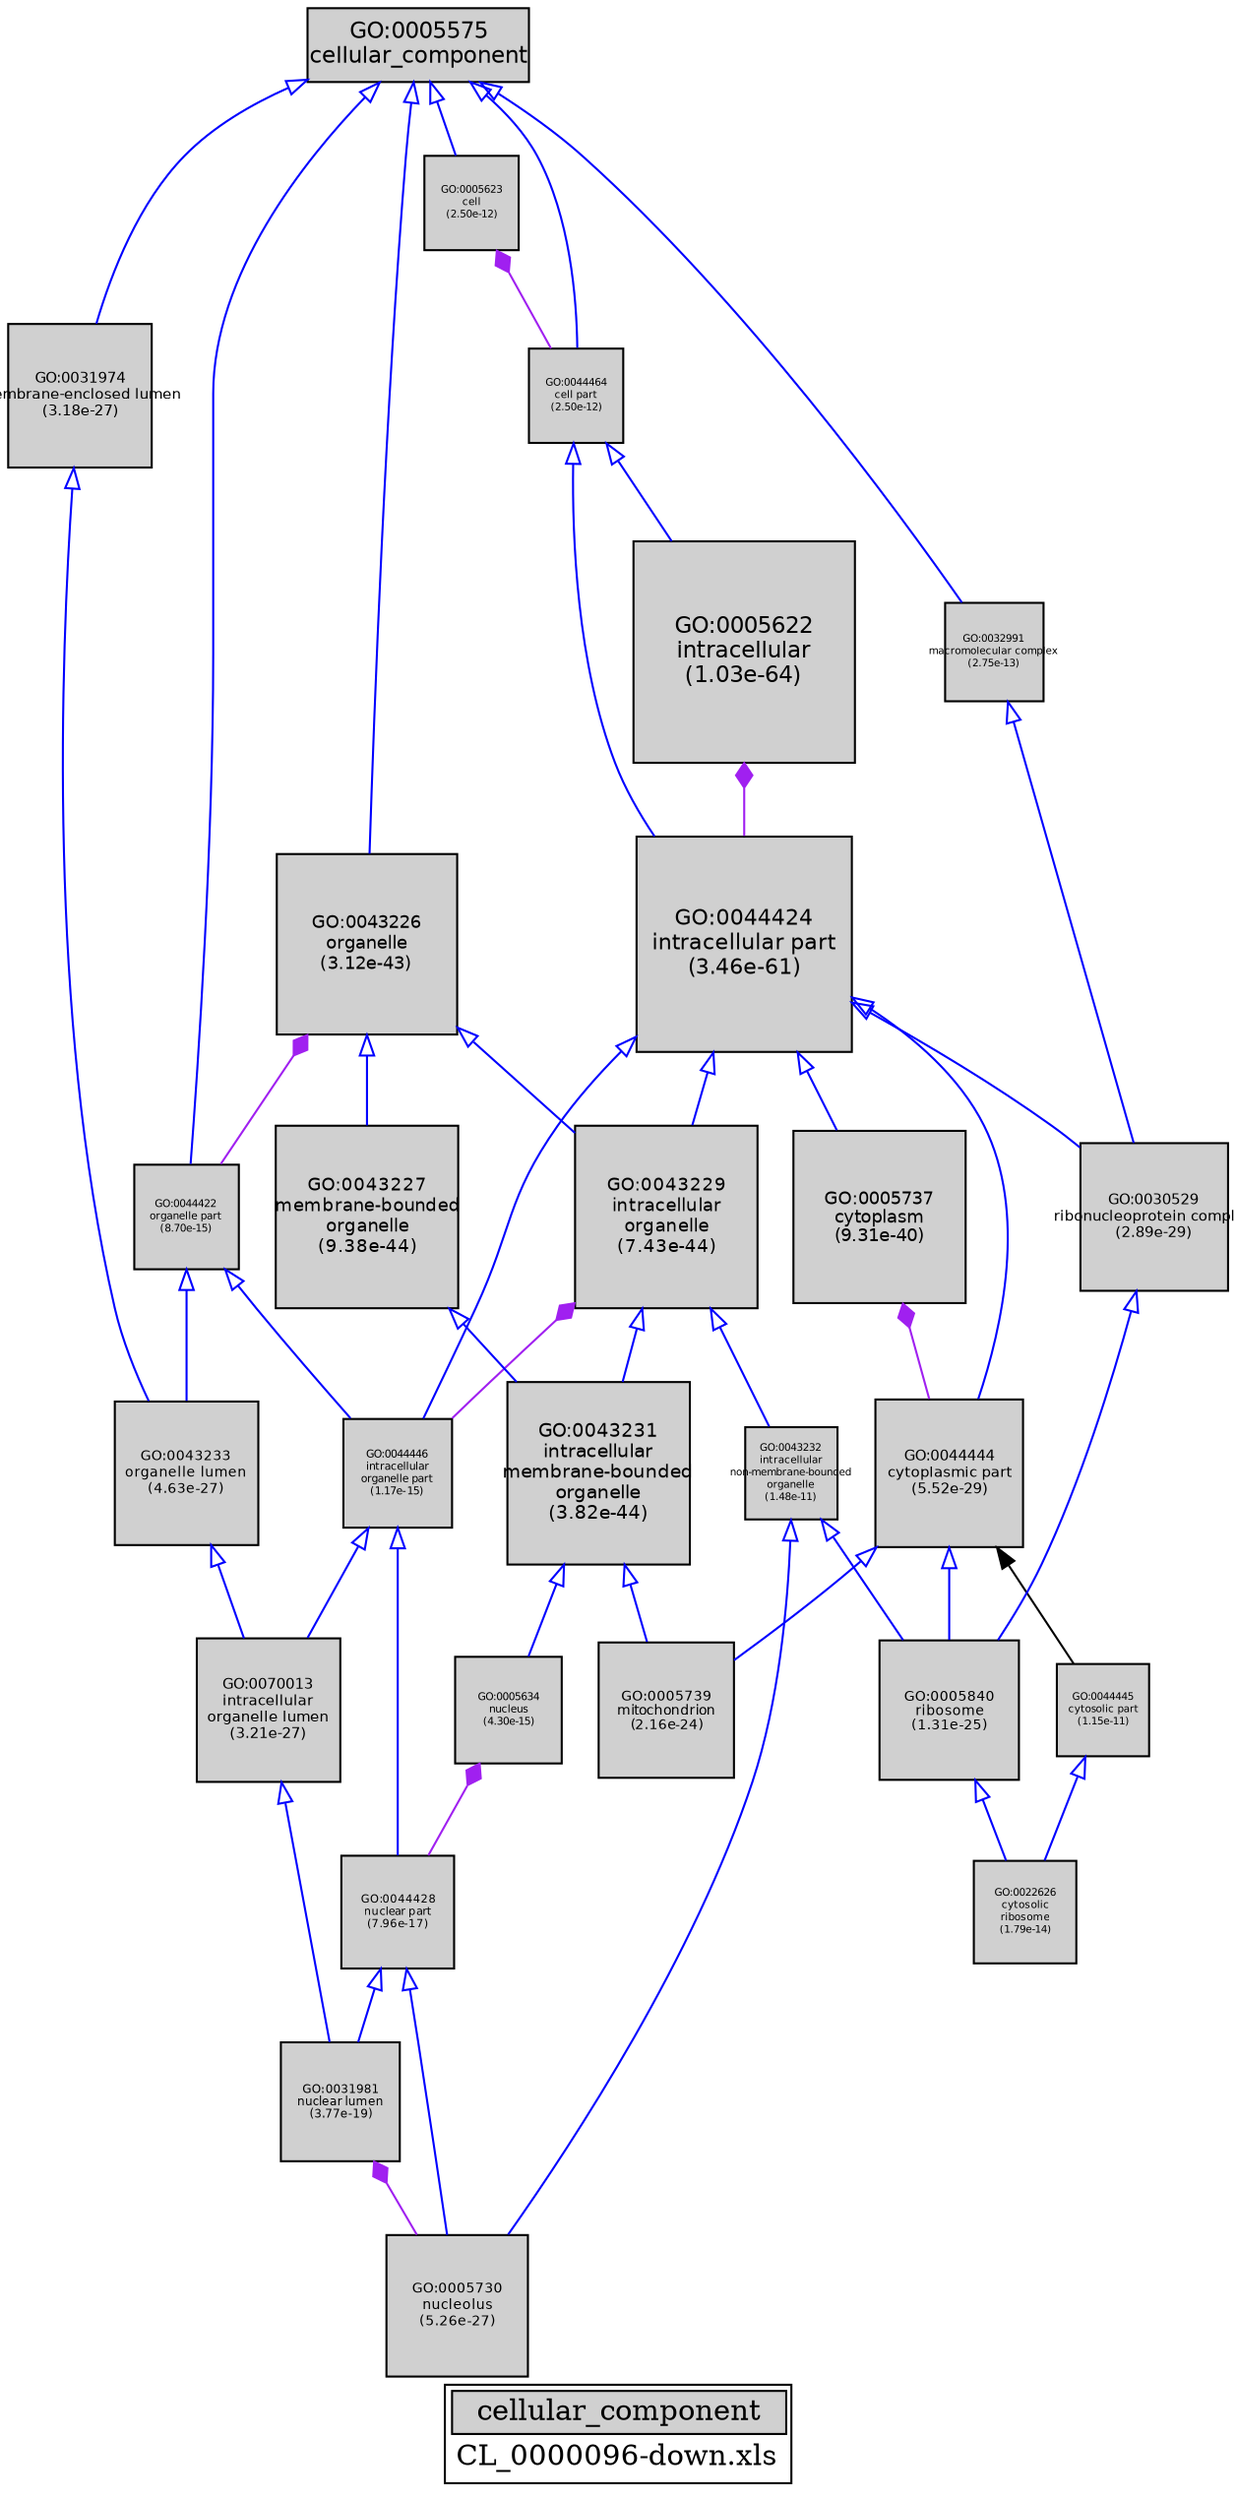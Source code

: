 digraph "cellular_component" {
graph [ bgcolor = "#FFFFFF", label = <<TABLE COLOR="black" BGCOLOR="white"><TR><TD COLSPAN="2" BGCOLOR="#D0D0D0"><FONT COLOR="black">cellular_component</FONT></TD></TR><TR><TD BORDER="0">CL_0000096-down.xls</TD></TR></TABLE>> ];
node [ fontname = "Helvetica" ];

subgraph "nodes" {

node [ style = "filled", fixedsize = "true", width = 1, shape = "box", fontsize = 9, fillcolor = "#D0D0D0", fontcolor = "black", color = "black" ];

"GO:0031974" [ URL = "#GO:0031974", label = <<TABLE BORDER="0"><TR><TD>GO:0031974<BR/>membrane-enclosed lumen<BR/>(3.18e-27)</TD></TR></TABLE>>, width = 0.968281043445, shape = "box", fontsize = 6.9716235128, height = 0.968281043445 ];
"GO:0044424" [ URL = "#GO:0044424", label = <<TABLE BORDER="0"><TR><TD>GO:0044424<BR/>intracellular part<BR/>(3.46e-61)</TD></TR></TABLE>>, width = 1.45825982619, shape = "box", fontsize = 10.4994707486, height = 1.45825982619 ];
"GO:0032991" [ URL = "#GO:0032991", label = <<TABLE BORDER="0"><TR><TD>GO:0032991<BR/>macromolecular complex<BR/>(2.75e-13)</TD></TR></TABLE>>, width = 0.670588464096, shape = "box", fontsize = 5.0, height = 0.670588464096 ];
"GO:0005634" [ URL = "#GO:0005634", label = <<TABLE BORDER="0"><TR><TD>GO:0005634<BR/>nucleus<BR/>(4.30e-15)</TD></TR></TABLE>>, width = 0.716173986692, shape = "box", fontsize = 5.15645270418, height = 0.716173986692 ];
"GO:0005623" [ URL = "#GO:0005623", label = <<TABLE BORDER="0"><TR><TD>GO:0005623<BR/>cell<BR/>(2.50e-12)</TD></TR></TABLE>>, width = 0.645099736496, shape = "box", fontsize = 5.0, height = 0.645099736496 ];
"GO:0043231" [ URL = "#GO:0043231", label = <<TABLE BORDER="0"><TR><TD>GO:0043231<BR/>intracellular<BR/>membrane-bounded<BR/>organelle<BR/>(3.82e-44)</TD></TR></TABLE>>, width = 1.23688853627, shape = "box", fontsize = 8.90559746115, height = 1.23688853627 ];
"GO:0022626" [ URL = "#GO:0022626", label = <<TABLE BORDER="0"><TR><TD>GO:0022626<BR/>cytosolic<BR/>ribosome<BR/>(1.79e-14)</TD></TR></TABLE>>, width = 0.700911385402, shape = "box", fontsize = 5.04656197489, height = 0.700911385402 ];
"GO:0044464" [ URL = "#GO:0044464", label = <<TABLE BORDER="0"><TR><TD>GO:0044464<BR/>cell part<BR/>(2.50e-12)</TD></TR></TABLE>>, width = 0.645099736496, shape = "box", fontsize = 5.0, height = 0.645099736496 ];
"GO:0005575" [ URL = "#GO:0005575", label = <<TABLE BORDER="0"><TR><TD>GO:0005575<BR/>cellular_component</TD></TR></TABLE>>, width = 1.5, shape = "box", fontsize = 10.8 ];
"GO:0031981" [ URL = "#GO:0031981", label = <<TABLE BORDER="0"><TR><TD>GO:0031981<BR/>nuclear lumen<BR/>(3.77e-19)</TD></TR></TABLE>>, width = 0.809287505354, shape = "box", fontsize = 5.82687003855, height = 0.809287505354 ];
"GO:0005840" [ URL = "#GO:0005840", label = <<TABLE BORDER="0"><TR><TD>GO:0005840<BR/>ribosome<BR/>(1.31e-25)</TD></TR></TABLE>>, width = 0.938668008414, shape = "box", fontsize = 6.75840966058, height = 0.938668008414 ];
"GO:0005730" [ URL = "#GO:0005730", label = <<TABLE BORDER="0"><TR><TD>GO:0005730<BR/>nucleolus<BR/>(5.26e-27)</TD></TR></TABLE>>, width = 0.964324866043, shape = "box", fontsize = 6.94313903551, height = 0.964324866043 ];
"GO:0005737" [ URL = "#GO:0005737", label = <<TABLE BORDER="0"><TR><TD>GO:0005737<BR/>cytoplasm<BR/>(9.31e-40)</TD></TR></TABLE>>, width = 1.17317474193, shape = "box", fontsize = 8.44685814186, height = 1.17317474193 ];
"GO:0043229" [ URL = "#GO:0043229", label = <<TABLE BORDER="0"><TR><TD>GO:0043229<BR/>intracellular<BR/>organelle<BR/>(7.43e-44)</TD></TR></TABLE>>, width = 1.23279992225, shape = "box", fontsize = 8.87615944019, height = 1.23279992225 ];
"GO:0044444" [ URL = "#GO:0044444", label = <<TABLE BORDER="0"><TR><TD>GO:0044444<BR/>cytoplasmic part<BR/>(5.52e-29)</TD></TR></TABLE>>, width = 0.999612025996, shape = "box", fontsize = 7.19720658717, height = 0.999612025996 ];
"GO:0030529" [ URL = "#GO:0030529", label = <<TABLE BORDER="0"><TR><TD>GO:0030529<BR/>ribonucleoprotein complex<BR/>(2.89e-29)</TD></TR></TABLE>>, width = 1.00451993123, shape = "box", fontsize = 7.23254350486, height = 1.00451993123 ];
"GO:0005622" [ URL = "#GO:0005622", label = <<TABLE BORDER="0"><TR><TD>GO:0005622<BR/>intracellular<BR/>(1.03e-64)</TD></TR></TABLE>>, width = 1.5, shape = "box", fontsize = 10.8, height = 1.5 ];
"GO:0043233" [ URL = "#GO:0043233", label = <<TABLE BORDER="0"><TR><TD>GO:0043233<BR/>organelle lumen<BR/>(4.63e-27)</TD></TR></TABLE>>, width = 0.965344096915, shape = "box", fontsize = 6.95047749779, height = 0.965344096915 ];
"GO:0044446" [ URL = "#GO:0044446", label = <<TABLE BORDER="0"><TR><TD>GO:0044446<BR/>intracellular<BR/>organelle part<BR/>(1.17e-15)</TD></TR></TABLE>>, width = 0.72989827522, shape = "box", fontsize = 5.25526758159, height = 0.72989827522 ];
"GO:0070013" [ URL = "#GO:0070013", label = <<TABLE BORDER="0"><TR><TD>GO:0070013<BR/>intracellular<BR/>organelle lumen<BR/>(3.21e-27)</TD></TR></TABLE>>, width = 0.968209851119, shape = "box", fontsize = 6.97111092806, height = 0.968209851119 ];
"GO:0043232" [ URL = "#GO:0043232", label = <<TABLE BORDER="0"><TR><TD>GO:0043232<BR/>intracellular<BR/>non-membrane-bounded<BR/>organelle<BR/>(1.48e-11)</TD></TR></TABLE>>, width = 0.623801083357, shape = "box", fontsize = 5.0, height = 0.623801083357 ];
"GO:0043226" [ URL = "#GO:0043226", label = <<TABLE BORDER="0"><TR><TD>GO:0043226<BR/>organelle<BR/>(3.12e-43)</TD></TR></TABLE>>, width = 1.22392791791, shape = "box", fontsize = 8.81228100898, height = 1.22392791791 ];
"GO:0044422" [ URL = "#GO:0044422", label = <<TABLE BORDER="0"><TR><TD>GO:0044422<BR/>organelle part<BR/>(8.70e-15)</TD></TR></TABLE>>, width = 0.708667722006, shape = "box", fontsize = 5.10240759844, height = 0.708667722006 ];
"GO:0005739" [ URL = "#GO:0005739", label = <<TABLE BORDER="0"><TR><TD>GO:0005739<BR/>mitochondrion<BR/>(2.16e-24)</TD></TR></TABLE>>, width = 0.915672687211, shape = "box", fontsize = 6.59284334792, height = 0.915672687211 ];
"GO:0043227" [ URL = "#GO:0043227", label = <<TABLE BORDER="0"><TR><TD>GO:0043227<BR/>membrane-bounded<BR/>organelle<BR/>(9.38e-44)</TD></TR></TABLE>>, width = 1.23135850934, shape = "box", fontsize = 8.86578126728, height = 1.23135850934 ];
"GO:0044428" [ URL = "#GO:0044428", label = <<TABLE BORDER="0"><TR><TD>GO:0044428<BR/>nuclear part<BR/>(7.96e-17)</TD></TR></TABLE>>, width = 0.757350869793, shape = "box", fontsize = 5.45292626251, height = 0.757350869793 ];
"GO:0044445" [ URL = "#GO:0044445", label = <<TABLE BORDER="0"><TR><TD>GO:0044445<BR/>cytosolic part<BR/>(1.15e-11)</TD></TR></TABLE>>, width = 0.626814951944, shape = "box", fontsize = 5.0, height = 0.626814951944 ];
}
subgraph "edges" {


edge [ dir = "back", weight = 1 ];
subgraph "regulates" {


edge [ color = "cyan", arrowtail = "none" ];
subgraph "positive" {


edge [ color = "green", arrowtail = "vee" ];
}
subgraph "negative" {


edge [ color = "red", arrowtail = "tee" ];
}
}
subgraph "part_of" {


edge [ color = "purple", arrowtail = "diamond", weight = 2.5 ];
"GO:0043229" -> "GO:0044446";
"GO:0005623" -> "GO:0044464";
"GO:0005634" -> "GO:0044428";
"GO:0043226" -> "GO:0044422";
"GO:0005737" -> "GO:0044444";
"GO:0031981" -> "GO:0005730";
"GO:0005622" -> "GO:0044424";
}
subgraph "is_a" {


edge [ color = "blue", arrowtail = "empty", weight = 5.0 ];
"GO:0044422" -> "GO:0044446";
"GO:0044444" -> "GO:0005739";
"GO:0044446" -> "GO:0070013";
"GO:0044464" -> "GO:0005622";
"GO:0044424" -> "GO:0044446";
"GO:0043229" -> "GO:0043231";
"GO:0043226" -> "GO:0043227";
"GO:0043227" -> "GO:0043231";
"GO:0031974" -> "GO:0043233";
"GO:0005575" -> "GO:0005623";
"GO:0044428" -> "GO:0031981";
"GO:0043233" -> "GO:0070013";
"GO:0005575" -> "GO:0044422";
"GO:0070013" -> "GO:0031981";
"GO:0044424" -> "GO:0044444";
"GO:0043231" -> "GO:0005739";
"GO:0005840" -> "GO:0022626";
"GO:0043232" -> "GO:0005840";
"GO:0043231" -> "GO:0005634";
"GO:0043232" -> "GO:0005730";
"GO:0044424" -> "GO:0043229";
"GO:0030529" -> "GO:0005840";
"GO:0044445" -> "GO:0022626";
"GO:0044428" -> "GO:0005730";
"GO:0044424" -> "GO:0005737";
"GO:0005575" -> "GO:0031974";
"GO:0043226" -> "GO:0043229";
"GO:0044424" -> "GO:0030529";
"GO:0032991" -> "GO:0030529";
"GO:0005575" -> "GO:0044464";
"GO:0044464" -> "GO:0044424";
"GO:0005575" -> "GO:0032991";
"GO:0044422" -> "GO:0043233";
"GO:0044444" -> "GO:0005840";
"GO:0044446" -> "GO:0044428";
"GO:0005575" -> "GO:0043226";
"GO:0043229" -> "GO:0043232";
}
"GO:0044444" -> "GO:0044445";
}
}
